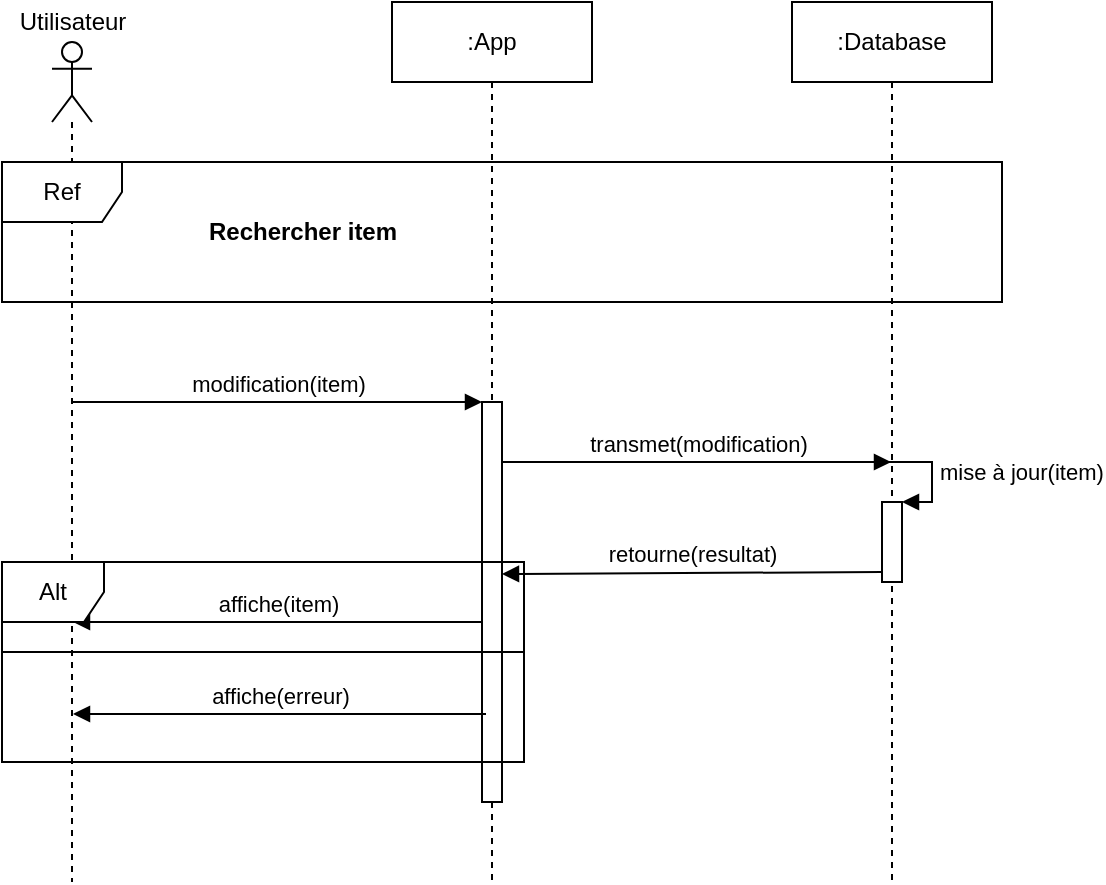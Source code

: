 <mxfile version="13.8.8" type="google"><diagram id="sa0JMG173kbixnqZa-4e" name="Page-1"><mxGraphModel dx="946" dy="687" grid="1" gridSize="10" guides="1" tooltips="1" connect="1" arrows="1" fold="1" page="1" pageScale="1" pageWidth="827" pageHeight="1169" math="0" shadow="0"><root><mxCell id="0"/><mxCell id="1" parent="0"/><mxCell id="AQNpMYWqDqfYz-Xutt1x-1" value="" style="shape=umlLifeline;participant=umlActor;perimeter=lifelinePerimeter;whiteSpace=wrap;html=1;container=1;collapsible=0;recursiveResize=0;verticalAlign=top;spacingTop=36;outlineConnect=0;" vertex="1" parent="1"><mxGeometry x="175" y="130" width="20" height="420" as="geometry"/></mxCell><mxCell id="AQNpMYWqDqfYz-Xutt1x-2" value="Utilisateur" style="text;html=1;align=center;verticalAlign=middle;resizable=0;points=[];autosize=1;" vertex="1" parent="1"><mxGeometry x="150" y="110" width="70" height="20" as="geometry"/></mxCell><mxCell id="AQNpMYWqDqfYz-Xutt1x-3" value=":App" style="shape=umlLifeline;perimeter=lifelinePerimeter;whiteSpace=wrap;html=1;container=1;collapsible=0;recursiveResize=0;outlineConnect=0;" vertex="1" parent="1"><mxGeometry x="345" y="110" width="100" height="440" as="geometry"/></mxCell><mxCell id="AQNpMYWqDqfYz-Xutt1x-11" value="" style="html=1;points=[];perimeter=orthogonalPerimeter;" vertex="1" parent="AQNpMYWqDqfYz-Xutt1x-3"><mxGeometry x="45" y="200" width="10" height="200" as="geometry"/></mxCell><mxCell id="AQNpMYWqDqfYz-Xutt1x-4" value=":Database" style="shape=umlLifeline;perimeter=lifelinePerimeter;whiteSpace=wrap;html=1;container=1;collapsible=0;recursiveResize=0;outlineConnect=0;" vertex="1" parent="1"><mxGeometry x="545" y="110" width="100" height="440" as="geometry"/></mxCell><mxCell id="AQNpMYWqDqfYz-Xutt1x-21" value="" style="html=1;points=[];perimeter=orthogonalPerimeter;" vertex="1" parent="AQNpMYWqDqfYz-Xutt1x-4"><mxGeometry x="45" y="250" width="10" height="40" as="geometry"/></mxCell><mxCell id="AQNpMYWqDqfYz-Xutt1x-22" value="mise à jour(item)" style="edgeStyle=orthogonalEdgeStyle;html=1;align=left;spacingLeft=2;endArrow=block;rounded=0;entryX=1;entryY=0;" edge="1" target="AQNpMYWqDqfYz-Xutt1x-21" parent="AQNpMYWqDqfYz-Xutt1x-4"><mxGeometry relative="1" as="geometry"><mxPoint x="45" y="230" as="sourcePoint"/><Array as="points"><mxPoint x="70" y="230"/></Array></mxGeometry></mxCell><mxCell id="AQNpMYWqDqfYz-Xutt1x-5" value="Ref" style="shape=umlFrame;whiteSpace=wrap;html=1;" vertex="1" parent="1"><mxGeometry x="150" y="190" width="500" height="70" as="geometry"/></mxCell><mxCell id="AQNpMYWqDqfYz-Xutt1x-12" value="modification(item)" style="html=1;verticalAlign=bottom;endArrow=block;entryX=0;entryY=0;" edge="1" target="AQNpMYWqDqfYz-Xutt1x-11" parent="1"><mxGeometry relative="1" as="geometry"><mxPoint x="185" y="310" as="sourcePoint"/></mxGeometry></mxCell><mxCell id="AQNpMYWqDqfYz-Xutt1x-19" value="transmet(modification)" style="html=1;verticalAlign=bottom;endArrow=block;" edge="1" target="AQNpMYWqDqfYz-Xutt1x-4" parent="1" source="AQNpMYWqDqfYz-Xutt1x-11"><mxGeometry relative="1" as="geometry"><mxPoint x="405" y="340" as="sourcePoint"/><mxPoint x="575" y="340" as="targetPoint"/><Array as="points"><mxPoint x="510" y="340"/></Array></mxGeometry></mxCell><mxCell id="AQNpMYWqDqfYz-Xutt1x-24" value="retourne(resultat)" style="html=1;verticalAlign=bottom;endArrow=block;exitX=0;exitY=0.875;exitDx=0;exitDy=0;exitPerimeter=0;" edge="1" parent="1" source="AQNpMYWqDqfYz-Xutt1x-21"><mxGeometry relative="1" as="geometry"><mxPoint x="590" y="460" as="sourcePoint"/><mxPoint x="400" y="396" as="targetPoint"/><Array as="points"/></mxGeometry></mxCell><mxCell id="AQNpMYWqDqfYz-Xutt1x-27" value="affiche(item)" style="html=1;verticalAlign=bottom;endArrow=block;" edge="1" parent="1"><mxGeometry relative="1" as="geometry"><mxPoint x="390" y="420" as="sourcePoint"/><mxPoint x="185.5" y="420" as="targetPoint"/><Array as="points"><mxPoint x="280" y="420"/></Array></mxGeometry></mxCell><mxCell id="AQNpMYWqDqfYz-Xutt1x-29" value="affiche(erreur)" style="html=1;verticalAlign=bottom;endArrow=block;exitX=0.1;exitY=0.98;exitDx=0;exitDy=0;exitPerimeter=0;" edge="1" parent="1"><mxGeometry relative="1" as="geometry"><mxPoint x="392" y="466" as="sourcePoint"/><mxPoint x="185.5" y="466" as="targetPoint"/></mxGeometry></mxCell><mxCell id="AQNpMYWqDqfYz-Xutt1x-30" value="Rechercher item" style="text;html=1;align=center;verticalAlign=middle;resizable=0;points=[];autosize=1;fontStyle=1" vertex="1" parent="1"><mxGeometry x="245" y="215" width="110" height="20" as="geometry"/></mxCell><mxCell id="AQNpMYWqDqfYz-Xutt1x-31" value="Alt" style="shape=umlFrame;whiteSpace=wrap;html=1;width=51;height=30;" vertex="1" parent="1"><mxGeometry x="150" y="390" width="261" height="100" as="geometry"/></mxCell><mxCell id="AQNpMYWqDqfYz-Xutt1x-35" value="" style="line;strokeWidth=1;fillColor=none;align=left;verticalAlign=middle;spacingTop=-1;spacingLeft=3;spacingRight=3;rotatable=0;labelPosition=right;points=[];portConstraint=eastwest;" vertex="1" parent="1"><mxGeometry x="150" y="431" width="261" height="8" as="geometry"/></mxCell></root></mxGraphModel></diagram></mxfile>